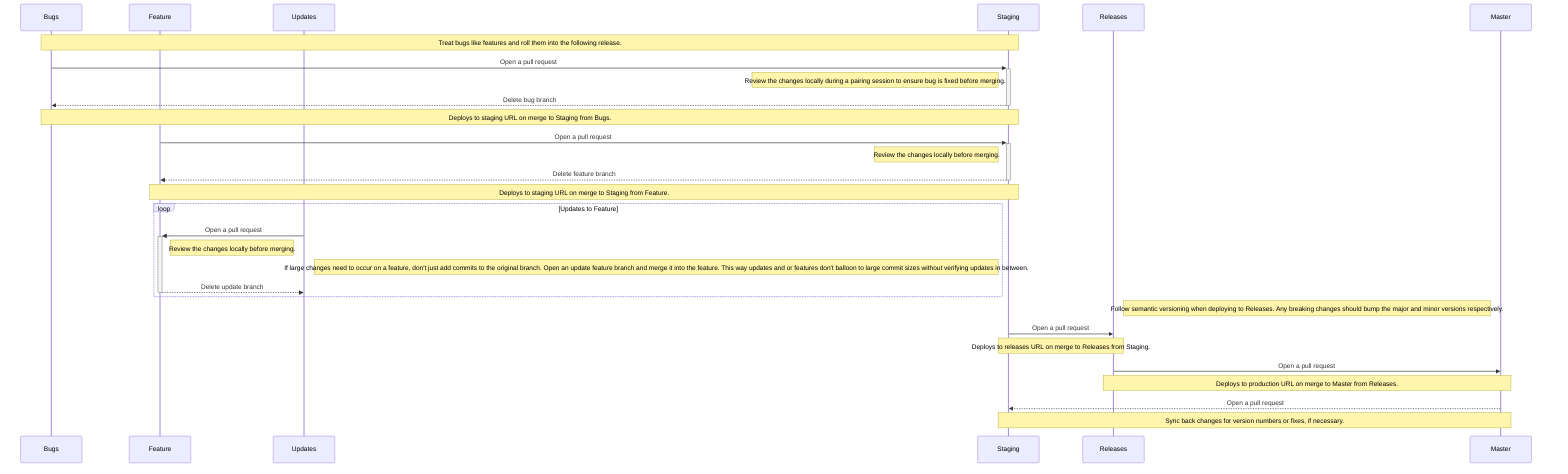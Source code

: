 %% Example of sequence diagram
sequenceDiagram
  participant Bugs
  participant Feature
  participant Updates
  participant Staging
  participant Releases
  participant Master

  Note over Bugs, Staging: Treat bugs like features and roll them into the following release.
  Bugs ->>+ Staging: Open a pull request
  Note left of Staging: Review the changes locally during a pairing session to ensure bug is fixed before merging.
  Staging -->>- Bugs: Delete bug branch
  Note over Bugs, Staging: Deploys to staging URL on merge to Staging from Bugs.

  Feature ->>+ Staging: Open a pull request
  Note left of Staging: Review the changes locally before merging.
  Staging -->>- Feature: Delete feature branch
  Note over Feature, Staging: Deploys to staging URL on merge to Staging from Feature.

  loop Updates to Feature
    Updates ->>+ Feature: Open a pull request
    Note right of Feature: Review the changes locally before merging.
    Note right of Updates: If large changes need to occur on a feature, don't just add commits to the original branch. Open an update feature branch and merge it into the feature. This way updates and or features don't balloon to large commit sizes without verifying updates in between.
    Feature -->>- Updates: Delete update branch
  end

  Note right of Releases: Follow semantic versioning when deploying to Releases. Any breaking changes should bump the major and minor versions respectively.

  Staging ->> Releases: Open a pull request
  Note over Staging, Releases: Deploys to releases URL on merge to Releases from Staging.

  Releases ->> Master: Open a pull request
  Note over Releases, Master: Deploys to production URL on merge to Master from Releases.

  Master -->> Staging: Open a pull request
  Note over Master, Staging: Sync back changes for version numbers or fixes, if necessary.